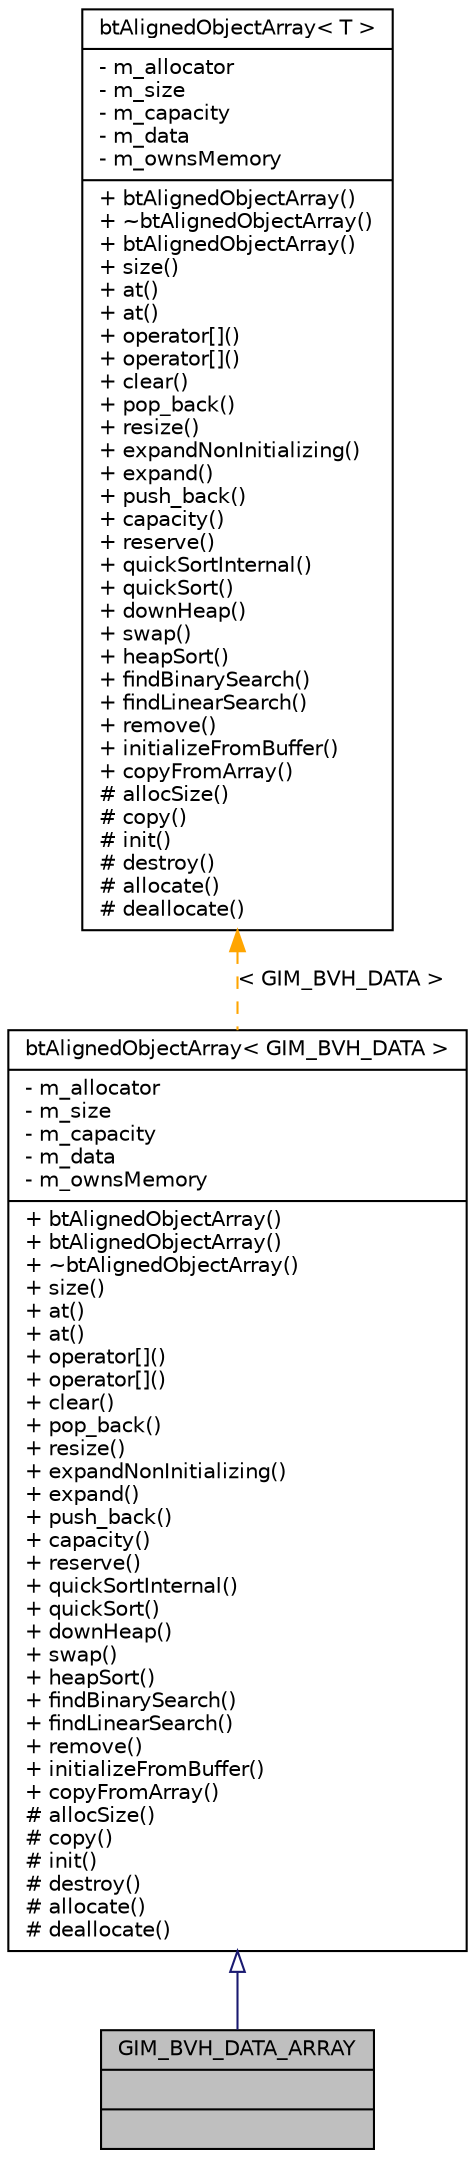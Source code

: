digraph G
{
  edge [fontname="Helvetica",fontsize="10",labelfontname="Helvetica",labelfontsize="10"];
  node [fontname="Helvetica",fontsize="10",shape=record];
  Node1 [label="{GIM_BVH_DATA_ARRAY\n||}",height=0.2,width=0.4,color="black", fillcolor="grey75", style="filled" fontcolor="black"];
  Node2 -> Node1 [dir=back,color="midnightblue",fontsize="10",style="solid",arrowtail="empty",fontname="Helvetica"];
  Node2 [label="{btAlignedObjectArray\< GIM_BVH_DATA \>\n|- m_allocator\l- m_size\l- m_capacity\l- m_data\l- m_ownsMemory\l|+ btAlignedObjectArray()\l+ btAlignedObjectArray()\l+ ~btAlignedObjectArray()\l+ size()\l+ at()\l+ at()\l+ operator[]()\l+ operator[]()\l+ clear()\l+ pop_back()\l+ resize()\l+ expandNonInitializing()\l+ expand()\l+ push_back()\l+ capacity()\l+ reserve()\l+ quickSortInternal()\l+ quickSort()\l+ downHeap()\l+ swap()\l+ heapSort()\l+ findBinarySearch()\l+ findLinearSearch()\l+ remove()\l+ initializeFromBuffer()\l+ copyFromArray()\l# allocSize()\l# copy()\l# init()\l# destroy()\l# allocate()\l# deallocate()\l}",height=0.2,width=0.4,color="black", fillcolor="white", style="filled",URL="$dc/df2/classbtAlignedObjectArray.html"];
  Node3 -> Node2 [dir=back,color="orange",fontsize="10",style="dashed",label="\< GIM_BVH_DATA \>",fontname="Helvetica"];
  Node3 [label="{btAlignedObjectArray\< T \>\n|- m_allocator\l- m_size\l- m_capacity\l- m_data\l- m_ownsMemory\l|+ btAlignedObjectArray()\l+ ~btAlignedObjectArray()\l+ btAlignedObjectArray()\l+ size()\l+ at()\l+ at()\l+ operator[]()\l+ operator[]()\l+ clear()\l+ pop_back()\l+ resize()\l+ expandNonInitializing()\l+ expand()\l+ push_back()\l+ capacity()\l+ reserve()\l+ quickSortInternal()\l+ quickSort()\l+ downHeap()\l+ swap()\l+ heapSort()\l+ findBinarySearch()\l+ findLinearSearch()\l+ remove()\l+ initializeFromBuffer()\l+ copyFromArray()\l# allocSize()\l# copy()\l# init()\l# destroy()\l# allocate()\l# deallocate()\l}",height=0.2,width=0.4,color="black", fillcolor="white", style="filled",URL="$dc/df2/classbtAlignedObjectArray.html"];
}
